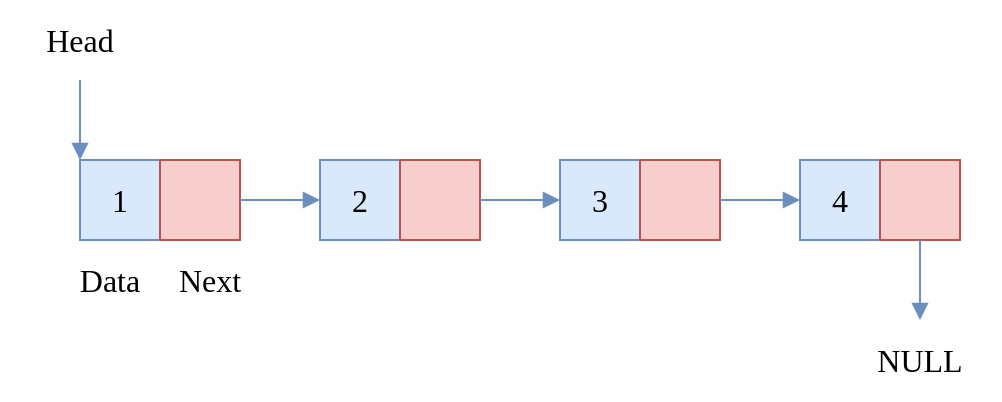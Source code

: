 <mxfile version="24.2.5" type="device">
  <diagram name="Page-1" id="G8ZvJWXJsHYqm7BaVf0D">
    <mxGraphModel dx="1420" dy="821" grid="1" gridSize="10" guides="1" tooltips="1" connect="1" arrows="1" fold="1" page="1" pageScale="1" pageWidth="850" pageHeight="1100" math="0" shadow="0">
      <root>
        <mxCell id="0" />
        <mxCell id="1" parent="0" />
        <mxCell id="Y1ht0l0qpF1LJEd9NI-s-3" value="" style="group" vertex="1" connectable="0" parent="1">
          <mxGeometry x="240" y="200" width="80" height="40" as="geometry" />
        </mxCell>
        <mxCell id="Y1ht0l0qpF1LJEd9NI-s-1" value="1" style="rounded=0;whiteSpace=wrap;html=1;shadow=0;strokeColor=#6c8ebf;strokeWidth=1;fontFamily=Ubuntu;fontSize=16;fontStyle=0;fillColor=#dae8fc;" vertex="1" parent="Y1ht0l0qpF1LJEd9NI-s-3">
          <mxGeometry width="40" height="40" as="geometry" />
        </mxCell>
        <mxCell id="Y1ht0l0qpF1LJEd9NI-s-2" value="" style="rounded=0;whiteSpace=wrap;html=1;shadow=0;strokeColor=#b85450;strokeWidth=1;fontFamily=Ubuntu;fontSize=16;fontStyle=0;fillColor=#f8cecc;" vertex="1" parent="Y1ht0l0qpF1LJEd9NI-s-3">
          <mxGeometry x="40" width="40" height="40" as="geometry" />
        </mxCell>
        <mxCell id="Y1ht0l0qpF1LJEd9NI-s-4" value="" style="group;fillColor=#f8cecc;strokeColor=#b85450;" vertex="1" connectable="0" parent="1">
          <mxGeometry x="360" y="200" width="80" height="40" as="geometry" />
        </mxCell>
        <mxCell id="Y1ht0l0qpF1LJEd9NI-s-5" value="2" style="rounded=0;whiteSpace=wrap;html=1;shadow=0;strokeColor=#6c8ebf;strokeWidth=1;fontFamily=Ubuntu;fontSize=16;fontStyle=0;fillColor=#dae8fc;" vertex="1" parent="Y1ht0l0qpF1LJEd9NI-s-4">
          <mxGeometry width="40" height="40" as="geometry" />
        </mxCell>
        <mxCell id="Y1ht0l0qpF1LJEd9NI-s-6" value="" style="rounded=0;whiteSpace=wrap;html=1;shadow=0;strokeColor=#b85450;strokeWidth=1;fontFamily=Ubuntu;fontSize=16;fontStyle=0;fillColor=#f8cecc;" vertex="1" parent="Y1ht0l0qpF1LJEd9NI-s-4">
          <mxGeometry x="40" width="40" height="40" as="geometry" />
        </mxCell>
        <mxCell id="Y1ht0l0qpF1LJEd9NI-s-7" value="" style="group" vertex="1" connectable="0" parent="1">
          <mxGeometry x="480" y="200" width="80" height="40" as="geometry" />
        </mxCell>
        <mxCell id="Y1ht0l0qpF1LJEd9NI-s-8" value="3" style="rounded=0;whiteSpace=wrap;html=1;shadow=0;strokeColor=#6c8ebf;strokeWidth=1;fontFamily=Ubuntu;fontSize=16;fontStyle=0;fillColor=#dae8fc;" vertex="1" parent="Y1ht0l0qpF1LJEd9NI-s-7">
          <mxGeometry width="40" height="40" as="geometry" />
        </mxCell>
        <mxCell id="Y1ht0l0qpF1LJEd9NI-s-9" value="" style="rounded=0;whiteSpace=wrap;html=1;shadow=0;strokeColor=#b85450;strokeWidth=1;fontFamily=Ubuntu;fontSize=16;fontStyle=0;fillColor=#f8cecc;" vertex="1" parent="Y1ht0l0qpF1LJEd9NI-s-7">
          <mxGeometry x="40" width="40" height="40" as="geometry" />
        </mxCell>
        <mxCell id="Y1ht0l0qpF1LJEd9NI-s-10" value="" style="group" vertex="1" connectable="0" parent="1">
          <mxGeometry x="600" y="200" width="80" height="40" as="geometry" />
        </mxCell>
        <mxCell id="Y1ht0l0qpF1LJEd9NI-s-11" value="4" style="rounded=0;whiteSpace=wrap;html=1;shadow=0;strokeColor=#6c8ebf;strokeWidth=1;fontFamily=Ubuntu;fontSize=16;fontStyle=0;fillColor=#dae8fc;" vertex="1" parent="Y1ht0l0qpF1LJEd9NI-s-10">
          <mxGeometry width="40" height="40" as="geometry" />
        </mxCell>
        <mxCell id="Y1ht0l0qpF1LJEd9NI-s-12" value="" style="rounded=0;whiteSpace=wrap;html=1;shadow=0;strokeColor=#b85450;strokeWidth=1;fontFamily=Ubuntu;fontSize=16;fontStyle=0;fillColor=#f8cecc;" vertex="1" parent="Y1ht0l0qpF1LJEd9NI-s-10">
          <mxGeometry x="40" width="40" height="40" as="geometry" />
        </mxCell>
        <mxCell id="Y1ht0l0qpF1LJEd9NI-s-15" value="NULL" style="text;html=1;align=center;verticalAlign=middle;whiteSpace=wrap;rounded=0;fontFamily=Ubuntu;fontSize=16;fontStyle=0;" vertex="1" parent="1">
          <mxGeometry x="620" y="280" width="80" height="40" as="geometry" />
        </mxCell>
        <mxCell id="Y1ht0l0qpF1LJEd9NI-s-16" style="edgeStyle=orthogonalEdgeStyle;rounded=1;orthogonalLoop=1;jettySize=auto;html=1;entryX=0.5;entryY=0;entryDx=0;entryDy=0;shadow=0;strokeColor=#6c8ebf;strokeWidth=1;fontFamily=Ubuntu;fontSize=14;fontStyle=0;endArrow=block;endFill=1;fillColor=#dae8fc;" edge="1" parent="1" source="Y1ht0l0qpF1LJEd9NI-s-12" target="Y1ht0l0qpF1LJEd9NI-s-15">
          <mxGeometry relative="1" as="geometry" />
        </mxCell>
        <mxCell id="Y1ht0l0qpF1LJEd9NI-s-17" style="edgeStyle=orthogonalEdgeStyle;rounded=1;orthogonalLoop=1;jettySize=auto;html=1;entryX=0;entryY=0.5;entryDx=0;entryDy=0;shadow=0;strokeColor=#6c8ebf;strokeWidth=1;fontFamily=Ubuntu;fontSize=14;fontStyle=0;endArrow=block;endFill=1;fillColor=#dae8fc;" edge="1" parent="1" source="Y1ht0l0qpF1LJEd9NI-s-2" target="Y1ht0l0qpF1LJEd9NI-s-5">
          <mxGeometry relative="1" as="geometry" />
        </mxCell>
        <mxCell id="Y1ht0l0qpF1LJEd9NI-s-18" style="edgeStyle=orthogonalEdgeStyle;rounded=1;orthogonalLoop=1;jettySize=auto;html=1;shadow=0;strokeColor=#6c8ebf;strokeWidth=1;fontFamily=Ubuntu;fontSize=14;fontStyle=0;endArrow=block;endFill=1;fillColor=#dae8fc;" edge="1" parent="1" source="Y1ht0l0qpF1LJEd9NI-s-6" target="Y1ht0l0qpF1LJEd9NI-s-8">
          <mxGeometry relative="1" as="geometry" />
        </mxCell>
        <mxCell id="Y1ht0l0qpF1LJEd9NI-s-19" style="edgeStyle=orthogonalEdgeStyle;rounded=1;orthogonalLoop=1;jettySize=auto;html=1;entryX=0;entryY=0.5;entryDx=0;entryDy=0;shadow=0;strokeColor=#6c8ebf;strokeWidth=1;fontFamily=Ubuntu;fontSize=14;fontStyle=0;endArrow=block;endFill=1;fillColor=#dae8fc;" edge="1" parent="1" source="Y1ht0l0qpF1LJEd9NI-s-9" target="Y1ht0l0qpF1LJEd9NI-s-11">
          <mxGeometry relative="1" as="geometry" />
        </mxCell>
        <mxCell id="Y1ht0l0qpF1LJEd9NI-s-21" style="edgeStyle=orthogonalEdgeStyle;rounded=1;orthogonalLoop=1;jettySize=auto;html=1;entryX=0;entryY=0;entryDx=0;entryDy=0;shadow=0;strokeColor=#6c8ebf;strokeWidth=1;fontFamily=Ubuntu;fontSize=14;fontStyle=0;endArrow=block;endFill=1;fillColor=#dae8fc;" edge="1" parent="1" source="Y1ht0l0qpF1LJEd9NI-s-20" target="Y1ht0l0qpF1LJEd9NI-s-1">
          <mxGeometry relative="1" as="geometry" />
        </mxCell>
        <mxCell id="Y1ht0l0qpF1LJEd9NI-s-20" value="Head" style="text;html=1;align=center;verticalAlign=middle;whiteSpace=wrap;rounded=0;fontFamily=Ubuntu;fontSize=16;fontStyle=0;" vertex="1" parent="1">
          <mxGeometry x="200" y="120" width="80" height="40" as="geometry" />
        </mxCell>
        <mxCell id="Y1ht0l0qpF1LJEd9NI-s-22" value="Data" style="text;html=1;align=center;verticalAlign=middle;whiteSpace=wrap;rounded=0;fontFamily=Ubuntu;fontSize=16;fontStyle=0;" vertex="1" parent="1">
          <mxGeometry x="230" y="240" width="50" height="40" as="geometry" />
        </mxCell>
        <mxCell id="Y1ht0l0qpF1LJEd9NI-s-24" value="Next" style="text;html=1;align=center;verticalAlign=middle;whiteSpace=wrap;rounded=0;fontFamily=Ubuntu;fontSize=16;fontStyle=0;" vertex="1" parent="1">
          <mxGeometry x="280" y="240" width="50" height="40" as="geometry" />
        </mxCell>
      </root>
    </mxGraphModel>
  </diagram>
</mxfile>
